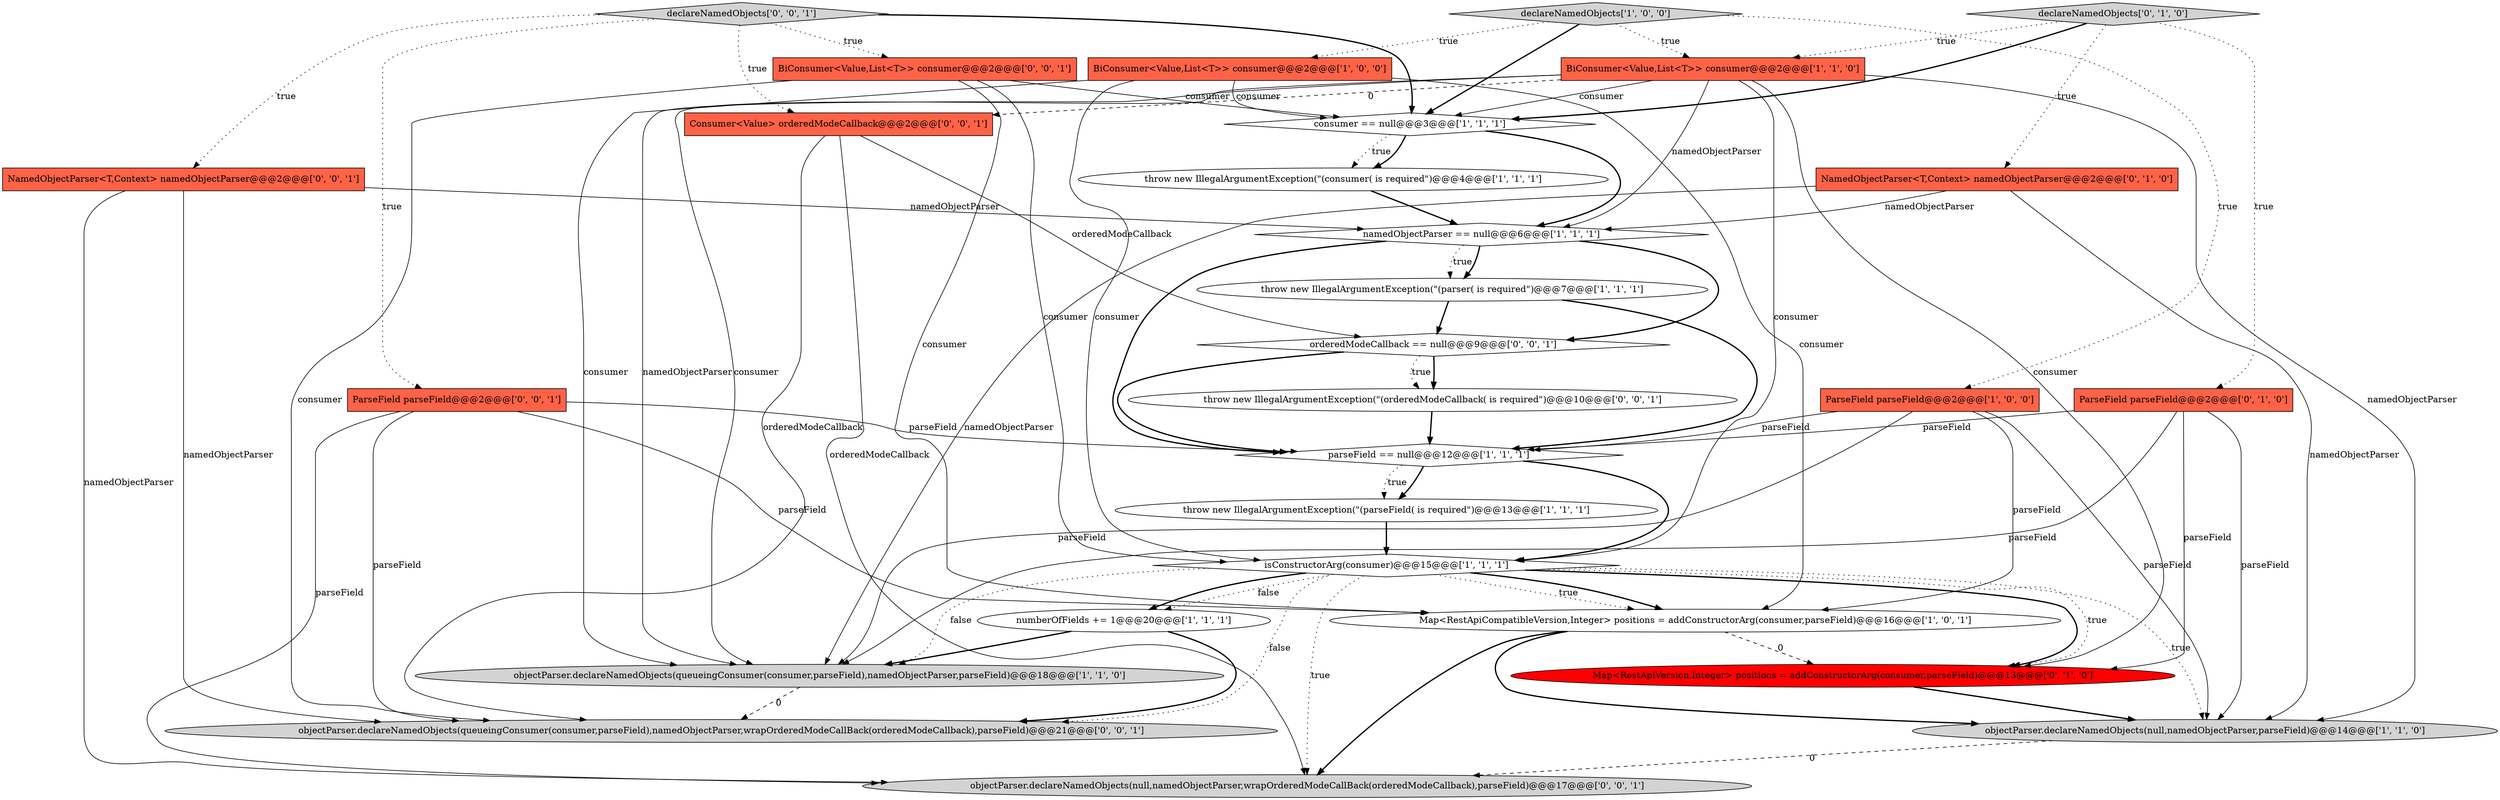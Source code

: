 digraph {
27 [style = filled, label = "Consumer<Value> orderedModeCallback@@@2@@@['0', '0', '1']", fillcolor = tomato, shape = box image = "AAA0AAABBB3BBB"];
13 [style = filled, label = "objectParser.declareNamedObjects(queueingConsumer(consumer,parseField),namedObjectParser,parseField)@@@18@@@['1', '1', '0']", fillcolor = lightgray, shape = ellipse image = "AAA0AAABBB1BBB"];
2 [style = filled, label = "isConstructorArg(consumer)@@@15@@@['1', '1', '1']", fillcolor = white, shape = diamond image = "AAA0AAABBB1BBB"];
0 [style = filled, label = "namedObjectParser == null@@@6@@@['1', '1', '1']", fillcolor = white, shape = diamond image = "AAA0AAABBB1BBB"];
14 [style = filled, label = "consumer == null@@@3@@@['1', '1', '1']", fillcolor = white, shape = diamond image = "AAA0AAABBB1BBB"];
18 [style = filled, label = "NamedObjectParser<T,Context> namedObjectParser@@@2@@@['0', '1', '0']", fillcolor = tomato, shape = box image = "AAA0AAABBB2BBB"];
3 [style = filled, label = "numberOfFields += 1@@@20@@@['1', '1', '1']", fillcolor = white, shape = ellipse image = "AAA0AAABBB1BBB"];
5 [style = filled, label = "throw new IllegalArgumentException(\"(parser( is required\")@@@7@@@['1', '1', '1']", fillcolor = white, shape = ellipse image = "AAA0AAABBB1BBB"];
22 [style = filled, label = "objectParser.declareNamedObjects(queueingConsumer(consumer,parseField),namedObjectParser,wrapOrderedModeCallBack(orderedModeCallback),parseField)@@@21@@@['0', '0', '1']", fillcolor = lightgray, shape = ellipse image = "AAA0AAABBB3BBB"];
1 [style = filled, label = "parseField == null@@@12@@@['1', '1', '1']", fillcolor = white, shape = diamond image = "AAA0AAABBB1BBB"];
26 [style = filled, label = "declareNamedObjects['0', '0', '1']", fillcolor = lightgray, shape = diamond image = "AAA0AAABBB3BBB"];
20 [style = filled, label = "NamedObjectParser<T,Context> namedObjectParser@@@2@@@['0', '0', '1']", fillcolor = tomato, shape = box image = "AAA0AAABBB3BBB"];
24 [style = filled, label = "throw new IllegalArgumentException(\"(orderedModeCallback( is required\")@@@10@@@['0', '0', '1']", fillcolor = white, shape = ellipse image = "AAA0AAABBB3BBB"];
16 [style = filled, label = "declareNamedObjects['0', '1', '0']", fillcolor = lightgray, shape = diamond image = "AAA0AAABBB2BBB"];
10 [style = filled, label = "BiConsumer<Value,List<T>> consumer@@@2@@@['1', '1', '0']", fillcolor = tomato, shape = box image = "AAA0AAABBB1BBB"];
6 [style = filled, label = "ParseField parseField@@@2@@@['1', '0', '0']", fillcolor = tomato, shape = box image = "AAA0AAABBB1BBB"];
8 [style = filled, label = "objectParser.declareNamedObjects(null,namedObjectParser,parseField)@@@14@@@['1', '1', '0']", fillcolor = lightgray, shape = ellipse image = "AAA0AAABBB1BBB"];
4 [style = filled, label = "BiConsumer<Value,List<T>> consumer@@@2@@@['1', '0', '0']", fillcolor = tomato, shape = box image = "AAA0AAABBB1BBB"];
25 [style = filled, label = "ParseField parseField@@@2@@@['0', '0', '1']", fillcolor = tomato, shape = box image = "AAA0AAABBB3BBB"];
19 [style = filled, label = "orderedModeCallback == null@@@9@@@['0', '0', '1']", fillcolor = white, shape = diamond image = "AAA0AAABBB3BBB"];
9 [style = filled, label = "throw new IllegalArgumentException(\"(parseField( is required\")@@@13@@@['1', '1', '1']", fillcolor = white, shape = ellipse image = "AAA0AAABBB1BBB"];
15 [style = filled, label = "ParseField parseField@@@2@@@['0', '1', '0']", fillcolor = tomato, shape = box image = "AAA0AAABBB2BBB"];
12 [style = filled, label = "throw new IllegalArgumentException(\"(consumer( is required\")@@@4@@@['1', '1', '1']", fillcolor = white, shape = ellipse image = "AAA0AAABBB1BBB"];
23 [style = filled, label = "objectParser.declareNamedObjects(null,namedObjectParser,wrapOrderedModeCallBack(orderedModeCallback),parseField)@@@17@@@['0', '0', '1']", fillcolor = lightgray, shape = ellipse image = "AAA0AAABBB3BBB"];
11 [style = filled, label = "declareNamedObjects['1', '0', '0']", fillcolor = lightgray, shape = diamond image = "AAA0AAABBB1BBB"];
7 [style = filled, label = "Map<RestApiCompatibleVersion,Integer> positions = addConstructorArg(consumer,parseField)@@@16@@@['1', '0', '1']", fillcolor = white, shape = ellipse image = "AAA0AAABBB1BBB"];
21 [style = filled, label = "BiConsumer<Value,List<T>> consumer@@@2@@@['0', '0', '1']", fillcolor = tomato, shape = box image = "AAA0AAABBB3BBB"];
17 [style = filled, label = "Map<RestApiVersion,Integer> positions = addConstructorArg(consumer,parseField)@@@13@@@['0', '1', '0']", fillcolor = red, shape = ellipse image = "AAA1AAABBB2BBB"];
0->5 [style = dotted, label="true"];
11->14 [style = bold, label=""];
4->7 [style = solid, label="consumer"];
10->13 [style = solid, label="namedObjectParser"];
2->23 [style = dotted, label="true"];
27->22 [style = solid, label="orderedModeCallback"];
18->8 [style = solid, label="namedObjectParser"];
10->27 [style = dashed, label="0"];
7->8 [style = bold, label=""];
16->10 [style = dotted, label="true"];
10->0 [style = solid, label="namedObjectParser"];
19->24 [style = bold, label=""];
10->17 [style = solid, label="consumer"];
19->1 [style = bold, label=""];
16->14 [style = bold, label=""];
15->13 [style = solid, label="parseField"];
2->8 [style = dotted, label="true"];
10->14 [style = solid, label="consumer"];
25->23 [style = solid, label="parseField"];
14->12 [style = dotted, label="true"];
9->2 [style = bold, label=""];
7->17 [style = dashed, label="0"];
0->19 [style = bold, label=""];
11->10 [style = dotted, label="true"];
26->14 [style = bold, label=""];
26->20 [style = dotted, label="true"];
6->8 [style = solid, label="parseField"];
21->2 [style = solid, label="consumer"];
5->1 [style = bold, label=""];
21->22 [style = solid, label="consumer"];
7->23 [style = bold, label=""];
4->14 [style = solid, label="consumer"];
10->2 [style = solid, label="consumer"];
4->13 [style = solid, label="consumer"];
16->18 [style = dotted, label="true"];
21->14 [style = solid, label="consumer"];
2->17 [style = bold, label=""];
17->8 [style = bold, label=""];
6->1 [style = solid, label="parseField"];
21->7 [style = solid, label="consumer"];
26->27 [style = dotted, label="true"];
2->3 [style = bold, label=""];
2->3 [style = dotted, label="false"];
11->4 [style = dotted, label="true"];
19->24 [style = dotted, label="true"];
6->7 [style = solid, label="parseField"];
15->8 [style = solid, label="parseField"];
1->9 [style = bold, label=""];
5->19 [style = bold, label=""];
11->6 [style = dotted, label="true"];
0->1 [style = bold, label=""];
1->9 [style = dotted, label="true"];
10->13 [style = solid, label="consumer"];
4->2 [style = solid, label="consumer"];
1->2 [style = bold, label=""];
24->1 [style = bold, label=""];
0->5 [style = bold, label=""];
16->15 [style = dotted, label="true"];
20->0 [style = solid, label="namedObjectParser"];
25->22 [style = solid, label="parseField"];
25->7 [style = solid, label="parseField"];
26->25 [style = dotted, label="true"];
10->8 [style = solid, label="namedObjectParser"];
2->17 [style = dotted, label="true"];
25->1 [style = solid, label="parseField"];
27->19 [style = solid, label="orderedModeCallback"];
3->22 [style = bold, label=""];
12->0 [style = bold, label=""];
15->1 [style = solid, label="parseField"];
20->22 [style = solid, label="namedObjectParser"];
20->23 [style = solid, label="namedObjectParser"];
27->23 [style = solid, label="orderedModeCallback"];
14->0 [style = bold, label=""];
26->21 [style = dotted, label="true"];
2->22 [style = dotted, label="false"];
2->7 [style = dotted, label="true"];
14->12 [style = bold, label=""];
18->0 [style = solid, label="namedObjectParser"];
18->13 [style = solid, label="namedObjectParser"];
3->13 [style = bold, label=""];
2->7 [style = bold, label=""];
13->22 [style = dashed, label="0"];
15->17 [style = solid, label="parseField"];
6->13 [style = solid, label="parseField"];
8->23 [style = dashed, label="0"];
2->13 [style = dotted, label="false"];
}
